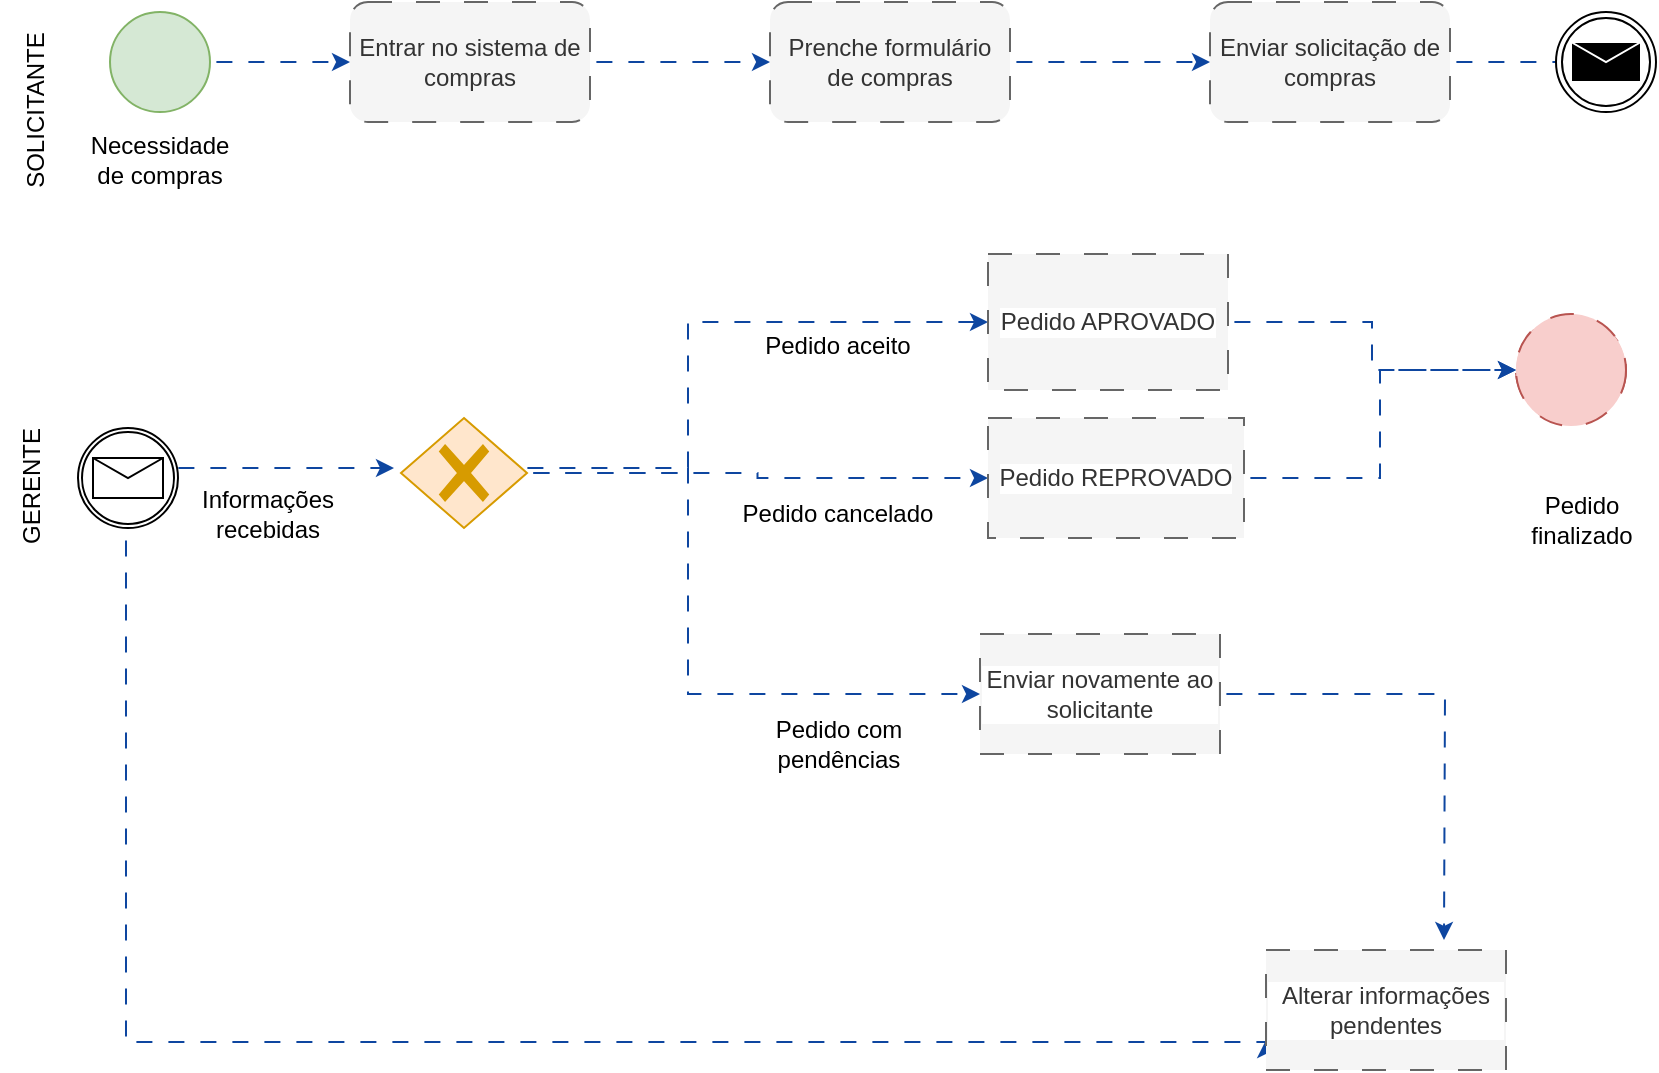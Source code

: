 <mxfile version="21.6.8" type="github">
  <diagram name="Página-1" id="1ayg4WeLplQLEeBYn9fc">
    <mxGraphModel dx="2329" dy="568" grid="0" gridSize="10" guides="1" tooltips="1" connect="1" arrows="1" fold="1" page="1" pageScale="1" pageWidth="827" pageHeight="1169" math="0" shadow="0">
      <root>
        <mxCell id="0" />
        <mxCell id="1" parent="0" />
        <mxCell id="BjpsJhnJPyp1-8kOmoOm-2" value="SOLICITANTE" style="text;html=1;strokeColor=none;fillColor=none;align=center;verticalAlign=middle;whiteSpace=wrap;rounded=1;rotation=-90;" vertex="1" parent="1">
          <mxGeometry x="-32" y="153" width="90" height="30" as="geometry" />
        </mxCell>
        <mxCell id="BjpsJhnJPyp1-8kOmoOm-7" value="" style="edgeStyle=orthogonalEdgeStyle;rounded=1;orthogonalLoop=1;jettySize=auto;html=1;strokeColor=#0e46a0;flowAnimation=1;" edge="1" parent="1" source="BjpsJhnJPyp1-8kOmoOm-3" target="BjpsJhnJPyp1-8kOmoOm-6">
          <mxGeometry relative="1" as="geometry" />
        </mxCell>
        <mxCell id="BjpsJhnJPyp1-8kOmoOm-3" value="" style="ellipse;whiteSpace=wrap;html=1;aspect=fixed;fillColor=#d5e8d4;strokeColor=#82b366;rounded=1;" vertex="1" parent="1">
          <mxGeometry x="50" y="119" width="50" height="50" as="geometry" />
        </mxCell>
        <mxCell id="BjpsJhnJPyp1-8kOmoOm-5" value="Necessidade de compras" style="text;html=1;strokeColor=none;fillColor=none;align=center;verticalAlign=middle;whiteSpace=wrap;rounded=1;" vertex="1" parent="1">
          <mxGeometry x="45" y="178" width="60" height="30" as="geometry" />
        </mxCell>
        <mxCell id="BjpsJhnJPyp1-8kOmoOm-9" value="" style="edgeStyle=orthogonalEdgeStyle;rounded=1;orthogonalLoop=1;jettySize=auto;html=1;strokeColor=#0e46a0;flowAnimation=1;" edge="1" parent="1" source="BjpsJhnJPyp1-8kOmoOm-6" target="BjpsJhnJPyp1-8kOmoOm-8">
          <mxGeometry relative="1" as="geometry" />
        </mxCell>
        <mxCell id="BjpsJhnJPyp1-8kOmoOm-6" value="Entrar no sistema de compras" style="whiteSpace=wrap;html=1;fillColor=#f5f5f5;strokeColor=#666666;fontColor=#333333;dashed=1;dashPattern=12 12;rounded=1;" vertex="1" parent="1">
          <mxGeometry x="170" y="114" width="120" height="60" as="geometry" />
        </mxCell>
        <mxCell id="BjpsJhnJPyp1-8kOmoOm-11" value="" style="edgeStyle=orthogonalEdgeStyle;rounded=1;orthogonalLoop=1;jettySize=auto;html=1;strokeColor=#0e46a0;flowAnimation=1;" edge="1" parent="1" source="BjpsJhnJPyp1-8kOmoOm-8" target="BjpsJhnJPyp1-8kOmoOm-10">
          <mxGeometry relative="1" as="geometry" />
        </mxCell>
        <mxCell id="BjpsJhnJPyp1-8kOmoOm-8" value="Prenche formulário de compras" style="whiteSpace=wrap;html=1;fillColor=#f5f5f5;strokeColor=#666666;fontColor=#333333;dashed=1;dashPattern=12 12;rounded=1;" vertex="1" parent="1">
          <mxGeometry x="380" y="114" width="120" height="60" as="geometry" />
        </mxCell>
        <mxCell id="BjpsJhnJPyp1-8kOmoOm-13" value="" style="edgeStyle=orthogonalEdgeStyle;rounded=1;orthogonalLoop=1;jettySize=auto;html=1;strokeColor=#0e46a0;flowAnimation=1;" edge="1" parent="1" source="BjpsJhnJPyp1-8kOmoOm-10">
          <mxGeometry relative="1" as="geometry">
            <mxPoint x="800" y="144" as="targetPoint" />
          </mxGeometry>
        </mxCell>
        <mxCell id="BjpsJhnJPyp1-8kOmoOm-10" value="Enviar solicitação de compras" style="whiteSpace=wrap;html=1;fillColor=#f5f5f5;strokeColor=#666666;fontColor=#333333;dashed=1;dashPattern=12 12;rounded=1;" vertex="1" parent="1">
          <mxGeometry x="600" y="114" width="120" height="60" as="geometry" />
        </mxCell>
        <mxCell id="BjpsJhnJPyp1-8kOmoOm-19" value="" style="edgeStyle=orthogonalEdgeStyle;rounded=1;orthogonalLoop=1;jettySize=auto;html=1;strokeColor=#0e46a0;flowAnimation=1;exitX=1;exitY=0.5;exitDx=0;exitDy=0;exitPerimeter=0;" edge="1" parent="1">
          <mxGeometry relative="1" as="geometry">
            <mxPoint x="81" y="347" as="sourcePoint" />
            <mxPoint x="192" y="347" as="targetPoint" />
          </mxGeometry>
        </mxCell>
        <mxCell id="BjpsJhnJPyp1-8kOmoOm-20" value="" style="points=[[0.145,0.145,0],[0.5,0,0],[0.855,0.145,0],[1,0.5,0],[0.855,0.855,0],[0.5,1,0],[0.145,0.855,0],[0,0.5,0]];shape=mxgraph.bpmn.event;html=1;verticalLabelPosition=bottom;labelBackgroundColor=#ffffff;verticalAlign=top;align=center;perimeter=ellipsePerimeter;outlineConnect=0;aspect=fixed;outline=throwing;symbol=message;treeMoving=1;" vertex="1" parent="1">
          <mxGeometry x="773" y="119" width="50" height="50" as="geometry" />
        </mxCell>
        <mxCell id="BjpsJhnJPyp1-8kOmoOm-21" value="" style="points=[[0.145,0.145,0],[0.5,0,0],[0.855,0.145,0],[1,0.5,0],[0.855,0.855,0],[0.5,1,0],[0.145,0.855,0],[0,0.5,0]];shape=mxgraph.bpmn.event;html=1;verticalLabelPosition=bottom;labelBackgroundColor=#ffffff;verticalAlign=top;align=center;perimeter=ellipsePerimeter;outlineConnect=0;aspect=fixed;outline=catching;symbol=message;" vertex="1" parent="1">
          <mxGeometry x="34" y="327" width="50" height="50" as="geometry" />
        </mxCell>
        <mxCell id="BjpsJhnJPyp1-8kOmoOm-26" value="" style="edgeStyle=orthogonalEdgeStyle;rounded=0;orthogonalLoop=1;jettySize=auto;html=1;entryX=0;entryY=0.75;entryDx=0;entryDy=0;strokeColor=#0e46a0;flowAnimation=1;" edge="1" parent="1" target="BjpsJhnJPyp1-8kOmoOm-25">
          <mxGeometry relative="1" as="geometry">
            <mxPoint x="58" y="380" as="sourcePoint" />
            <mxPoint x="337" y="538" as="targetPoint" />
            <Array as="points">
              <mxPoint x="58" y="634" />
            </Array>
          </mxGeometry>
        </mxCell>
        <mxCell id="BjpsJhnJPyp1-8kOmoOm-32" value="" style="edgeStyle=elbowEdgeStyle;rounded=0;orthogonalLoop=1;jettySize=auto;html=1;strokeColor=#0e46a0;flowAnimation=1;entryX=0;entryY=0.5;entryDx=0;entryDy=0;" edge="1" parent="1" source="BjpsJhnJPyp1-8kOmoOm-24" target="BjpsJhnJPyp1-8kOmoOm-31">
          <mxGeometry relative="1" as="geometry">
            <mxPoint x="392" y="248" as="targetPoint" />
            <Array as="points">
              <mxPoint x="339" y="297" />
            </Array>
          </mxGeometry>
        </mxCell>
        <mxCell id="BjpsJhnJPyp1-8kOmoOm-34" value="" style="edgeStyle=orthogonalEdgeStyle;rounded=0;orthogonalLoop=1;jettySize=auto;html=1;strokeColor=#0e46a0;flowAnimation=1;" edge="1" parent="1" source="BjpsJhnJPyp1-8kOmoOm-24" target="BjpsJhnJPyp1-8kOmoOm-33">
          <mxGeometry relative="1" as="geometry" />
        </mxCell>
        <mxCell id="BjpsJhnJPyp1-8kOmoOm-36" value="" style="edgeStyle=elbowEdgeStyle;rounded=0;orthogonalLoop=1;jettySize=auto;html=1;entryX=0;entryY=0.5;entryDx=0;entryDy=0;strokeColor=#0e46a0;flowAnimation=1;" edge="1" parent="1" target="BjpsJhnJPyp1-8kOmoOm-37">
          <mxGeometry relative="1" as="geometry">
            <mxPoint x="255.5" y="347" as="sourcePoint" />
            <mxPoint x="415" y="459.5" as="targetPoint" />
            <Array as="points">
              <mxPoint x="339" y="411.5" />
            </Array>
          </mxGeometry>
        </mxCell>
        <mxCell id="BjpsJhnJPyp1-8kOmoOm-24" value="" style="points=[[0.25,0.25,0],[0.5,0,0],[0.75,0.25,0],[1,0.5,0],[0.75,0.75,0],[0.5,1,0],[0.25,0.75,0],[0,0.5,0]];shape=mxgraph.bpmn.gateway2;html=1;verticalLabelPosition=bottom;labelBackgroundColor=#ffffff;verticalAlign=top;align=center;perimeter=rhombusPerimeter;outlineConnect=0;outline=none;symbol=none;gwType=exclusive;fillColor=#ffe6cc;strokeColor=#d79b00;gradientColor=none;" vertex="1" parent="1">
          <mxGeometry x="195.5" y="322" width="63" height="55" as="geometry" />
        </mxCell>
        <mxCell id="BjpsJhnJPyp1-8kOmoOm-25" value="Alterar informações pendentes" style="whiteSpace=wrap;html=1;verticalAlign=middle;fillColor=#f5f5f5;strokeColor=#666666;labelBackgroundColor=#ffffff;fontColor=#333333;dashed=1;dashPattern=12 12;" vertex="1" parent="1">
          <mxGeometry x="628" y="588" width="120" height="60" as="geometry" />
        </mxCell>
        <mxCell id="BjpsJhnJPyp1-8kOmoOm-29" value="GERENTE" style="text;html=1;strokeColor=none;fillColor=none;align=center;verticalAlign=middle;whiteSpace=wrap;rounded=0;rotation=-90;" vertex="1" parent="1">
          <mxGeometry x="-19" y="341" width="60" height="30" as="geometry" />
        </mxCell>
        <mxCell id="BjpsJhnJPyp1-8kOmoOm-30" value="Informações recebidas" style="text;html=1;strokeColor=none;fillColor=none;align=center;verticalAlign=middle;whiteSpace=wrap;rounded=0;" vertex="1" parent="1">
          <mxGeometry x="99" y="355" width="60" height="30" as="geometry" />
        </mxCell>
        <mxCell id="BjpsJhnJPyp1-8kOmoOm-43" value="" style="edgeStyle=orthogonalEdgeStyle;rounded=0;orthogonalLoop=1;jettySize=auto;html=1;strokeColor=#0e46a0;flowAnimation=1;" edge="1" parent="1" source="BjpsJhnJPyp1-8kOmoOm-31" target="BjpsJhnJPyp1-8kOmoOm-42">
          <mxGeometry relative="1" as="geometry" />
        </mxCell>
        <mxCell id="BjpsJhnJPyp1-8kOmoOm-31" value="Pedido APROVADO" style="whiteSpace=wrap;html=1;verticalAlign=middle;fillColor=#f5f5f5;strokeColor=#666666;labelBackgroundColor=#ffffff;fontColor=#333333;dashed=1;dashPattern=12 12;" vertex="1" parent="1">
          <mxGeometry x="489" y="240" width="120" height="68" as="geometry" />
        </mxCell>
        <mxCell id="BjpsJhnJPyp1-8kOmoOm-45" value="" style="edgeStyle=orthogonalEdgeStyle;rounded=0;orthogonalLoop=1;jettySize=auto;html=1;strokeColor=#0e46a0;flowAnimation=1;" edge="1" parent="1" source="BjpsJhnJPyp1-8kOmoOm-33" target="BjpsJhnJPyp1-8kOmoOm-44">
          <mxGeometry relative="1" as="geometry" />
        </mxCell>
        <mxCell id="BjpsJhnJPyp1-8kOmoOm-33" value="Pedido REPROVADO" style="whiteSpace=wrap;html=1;verticalAlign=middle;fillColor=#f5f5f5;strokeColor=#666666;labelBackgroundColor=#ffffff;fontColor=#333333;dashed=1;dashPattern=12 12;" vertex="1" parent="1">
          <mxGeometry x="489" y="322" width="128" height="60" as="geometry" />
        </mxCell>
        <mxCell id="BjpsJhnJPyp1-8kOmoOm-48" value="" style="edgeStyle=orthogonalEdgeStyle;rounded=0;orthogonalLoop=1;jettySize=auto;html=1;strokeColor=#0e46a0;flowAnimation=1;exitX=1;exitY=0.5;exitDx=0;exitDy=0;" edge="1" parent="1" source="BjpsJhnJPyp1-8kOmoOm-37">
          <mxGeometry relative="1" as="geometry">
            <mxPoint x="541" y="467" as="sourcePoint" />
            <mxPoint x="717" y="583" as="targetPoint" />
          </mxGeometry>
        </mxCell>
        <mxCell id="BjpsJhnJPyp1-8kOmoOm-37" value="Enviar novamente ao solicitante" style="whiteSpace=wrap;html=1;verticalAlign=middle;fillColor=#f5f5f5;strokeColor=#666666;labelBackgroundColor=#ffffff;fontColor=#333333;dashed=1;dashPattern=12 12;" vertex="1" parent="1">
          <mxGeometry x="485" y="430" width="120" height="60" as="geometry" />
        </mxCell>
        <mxCell id="BjpsJhnJPyp1-8kOmoOm-39" value="Pedido aceito" style="text;html=1;strokeColor=none;fillColor=none;align=center;verticalAlign=middle;whiteSpace=wrap;rounded=0;" vertex="1" parent="1">
          <mxGeometry x="369" y="271" width="90" height="30" as="geometry" />
        </mxCell>
        <mxCell id="BjpsJhnJPyp1-8kOmoOm-40" value="Pedido cancelado" style="text;html=1;strokeColor=none;fillColor=none;align=center;verticalAlign=middle;whiteSpace=wrap;rounded=0;" vertex="1" parent="1">
          <mxGeometry x="364" y="355" width="100" height="30" as="geometry" />
        </mxCell>
        <mxCell id="BjpsJhnJPyp1-8kOmoOm-41" value="Pedido com pendências" style="text;html=1;strokeColor=none;fillColor=none;align=center;verticalAlign=middle;whiteSpace=wrap;rounded=0;" vertex="1" parent="1">
          <mxGeometry x="370.5" y="470" width="87" height="30" as="geometry" />
        </mxCell>
        <mxCell id="BjpsJhnJPyp1-8kOmoOm-42" value="" style="ellipse;whiteSpace=wrap;html=1;fillColor=#f8cecc;strokeColor=#b85450;labelBackgroundColor=#ffffff;dashed=1;dashPattern=12 12;" vertex="1" parent="1">
          <mxGeometry x="753" y="271" width="55" height="54" as="geometry" />
        </mxCell>
        <mxCell id="BjpsJhnJPyp1-8kOmoOm-44" value="" style="ellipse;whiteSpace=wrap;html=1;fillColor=#f8cecc;strokeColor=#b85450;labelBackgroundColor=#ffffff;dashed=1;dashPattern=12 12;" vertex="1" parent="1">
          <mxGeometry x="753" y="270" width="55" height="56" as="geometry" />
        </mxCell>
        <mxCell id="BjpsJhnJPyp1-8kOmoOm-46" value="Pedido finalizado" style="text;html=1;strokeColor=none;fillColor=none;align=center;verticalAlign=middle;whiteSpace=wrap;rounded=0;" vertex="1" parent="1">
          <mxGeometry x="756" y="358" width="60" height="30" as="geometry" />
        </mxCell>
      </root>
    </mxGraphModel>
  </diagram>
</mxfile>
